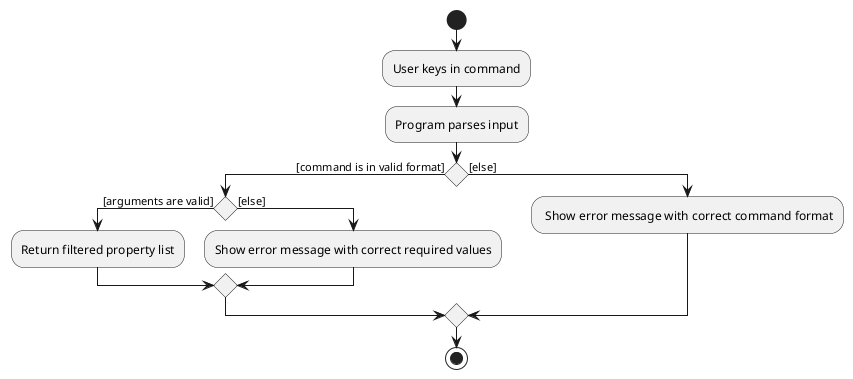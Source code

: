 @startuml
start
:User keys in command;

'Since the beta syntax does not support placing the condition outside the
'diamond we place it as the true branch instead.

:Program parses input;

if () then ([command is in valid format])
    if () then ([arguments are valid])
        :Return filtered property list;
    else ([else])
        :Show error message with correct required values;
    endif
else ([else])
    : Show error message with correct command format;
endif

stop
@enduml
